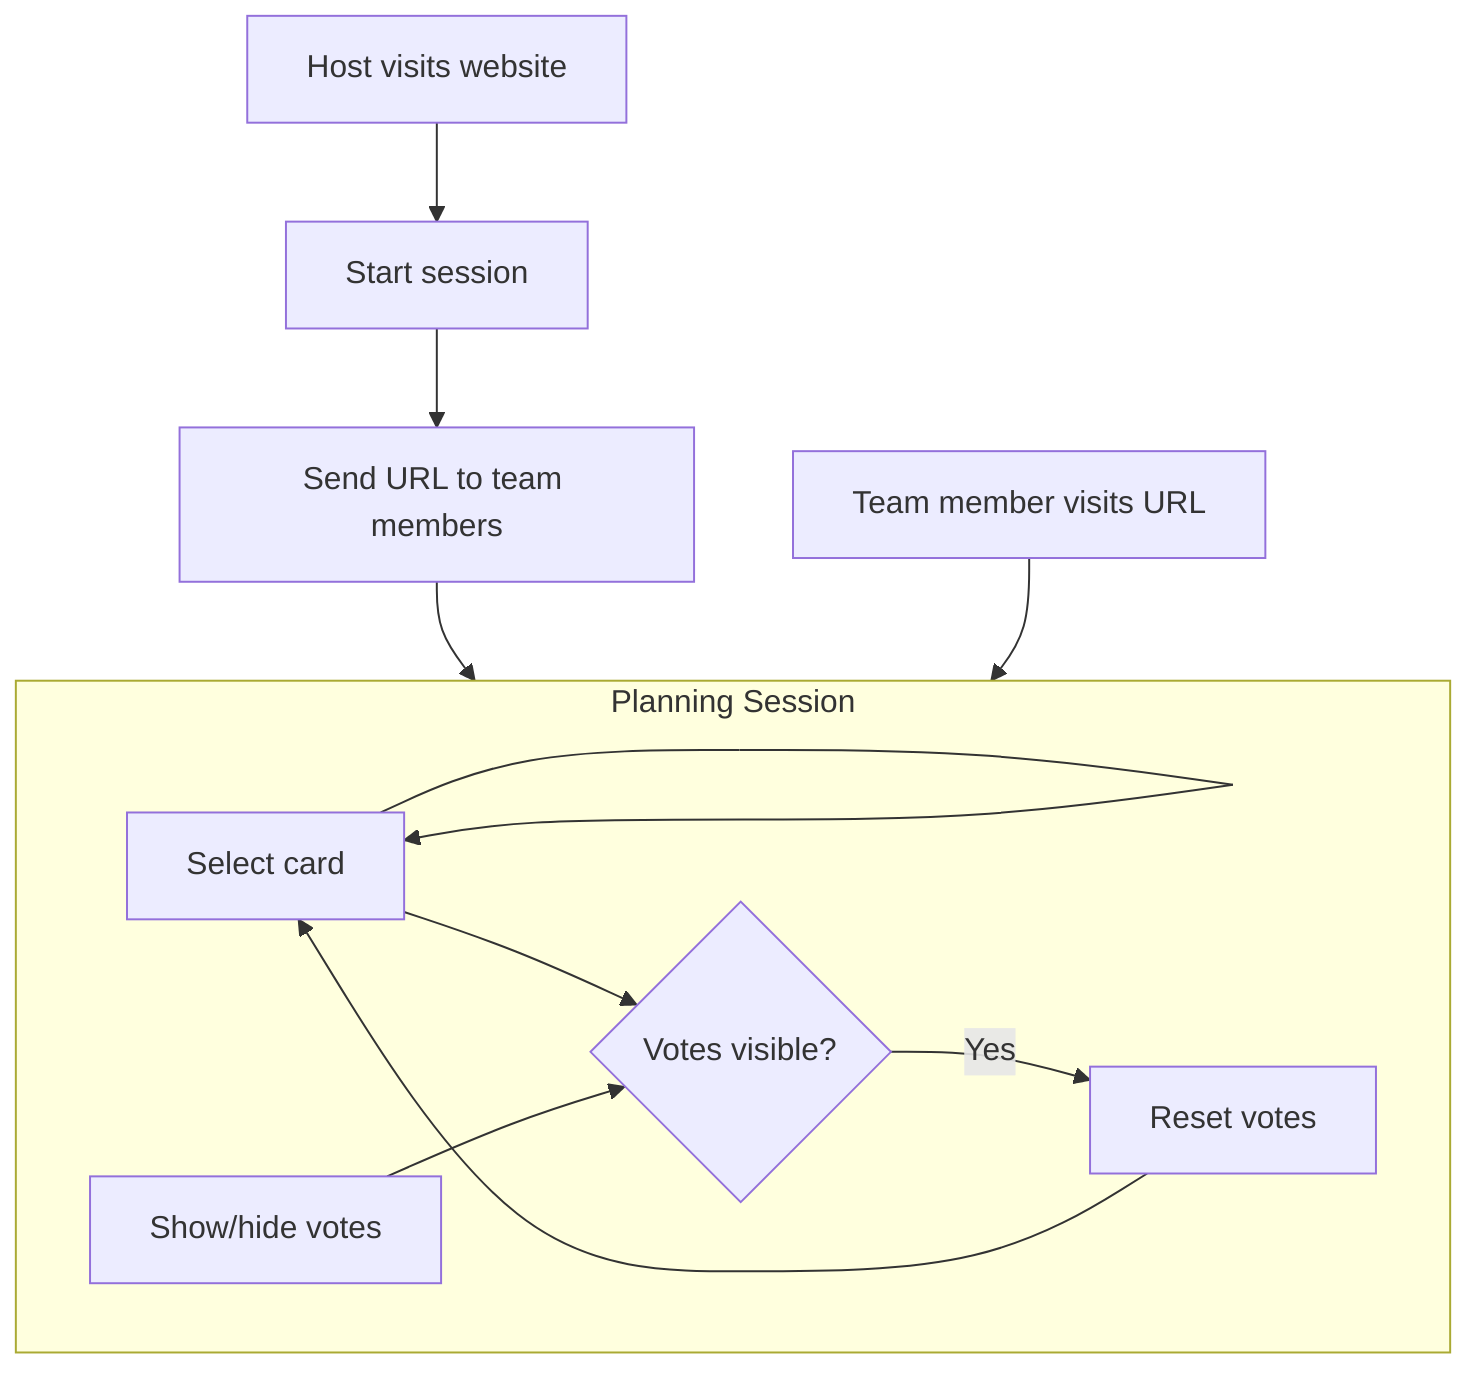 flowchart TD
    step1[Host visits website]-->step2
    step2[Start session]-->step3
    step3[Send URL to team members]-->voting
    step4[Team member visits URL]-->voting
    subgraph voting [Planning Session]
        step5[Select card]-->step5 &  step7
        step6[Show/hide votes]-->step7
        step7{Votes visible?}--Yes-->step8
        step8[Reset votes]-->step5
    end